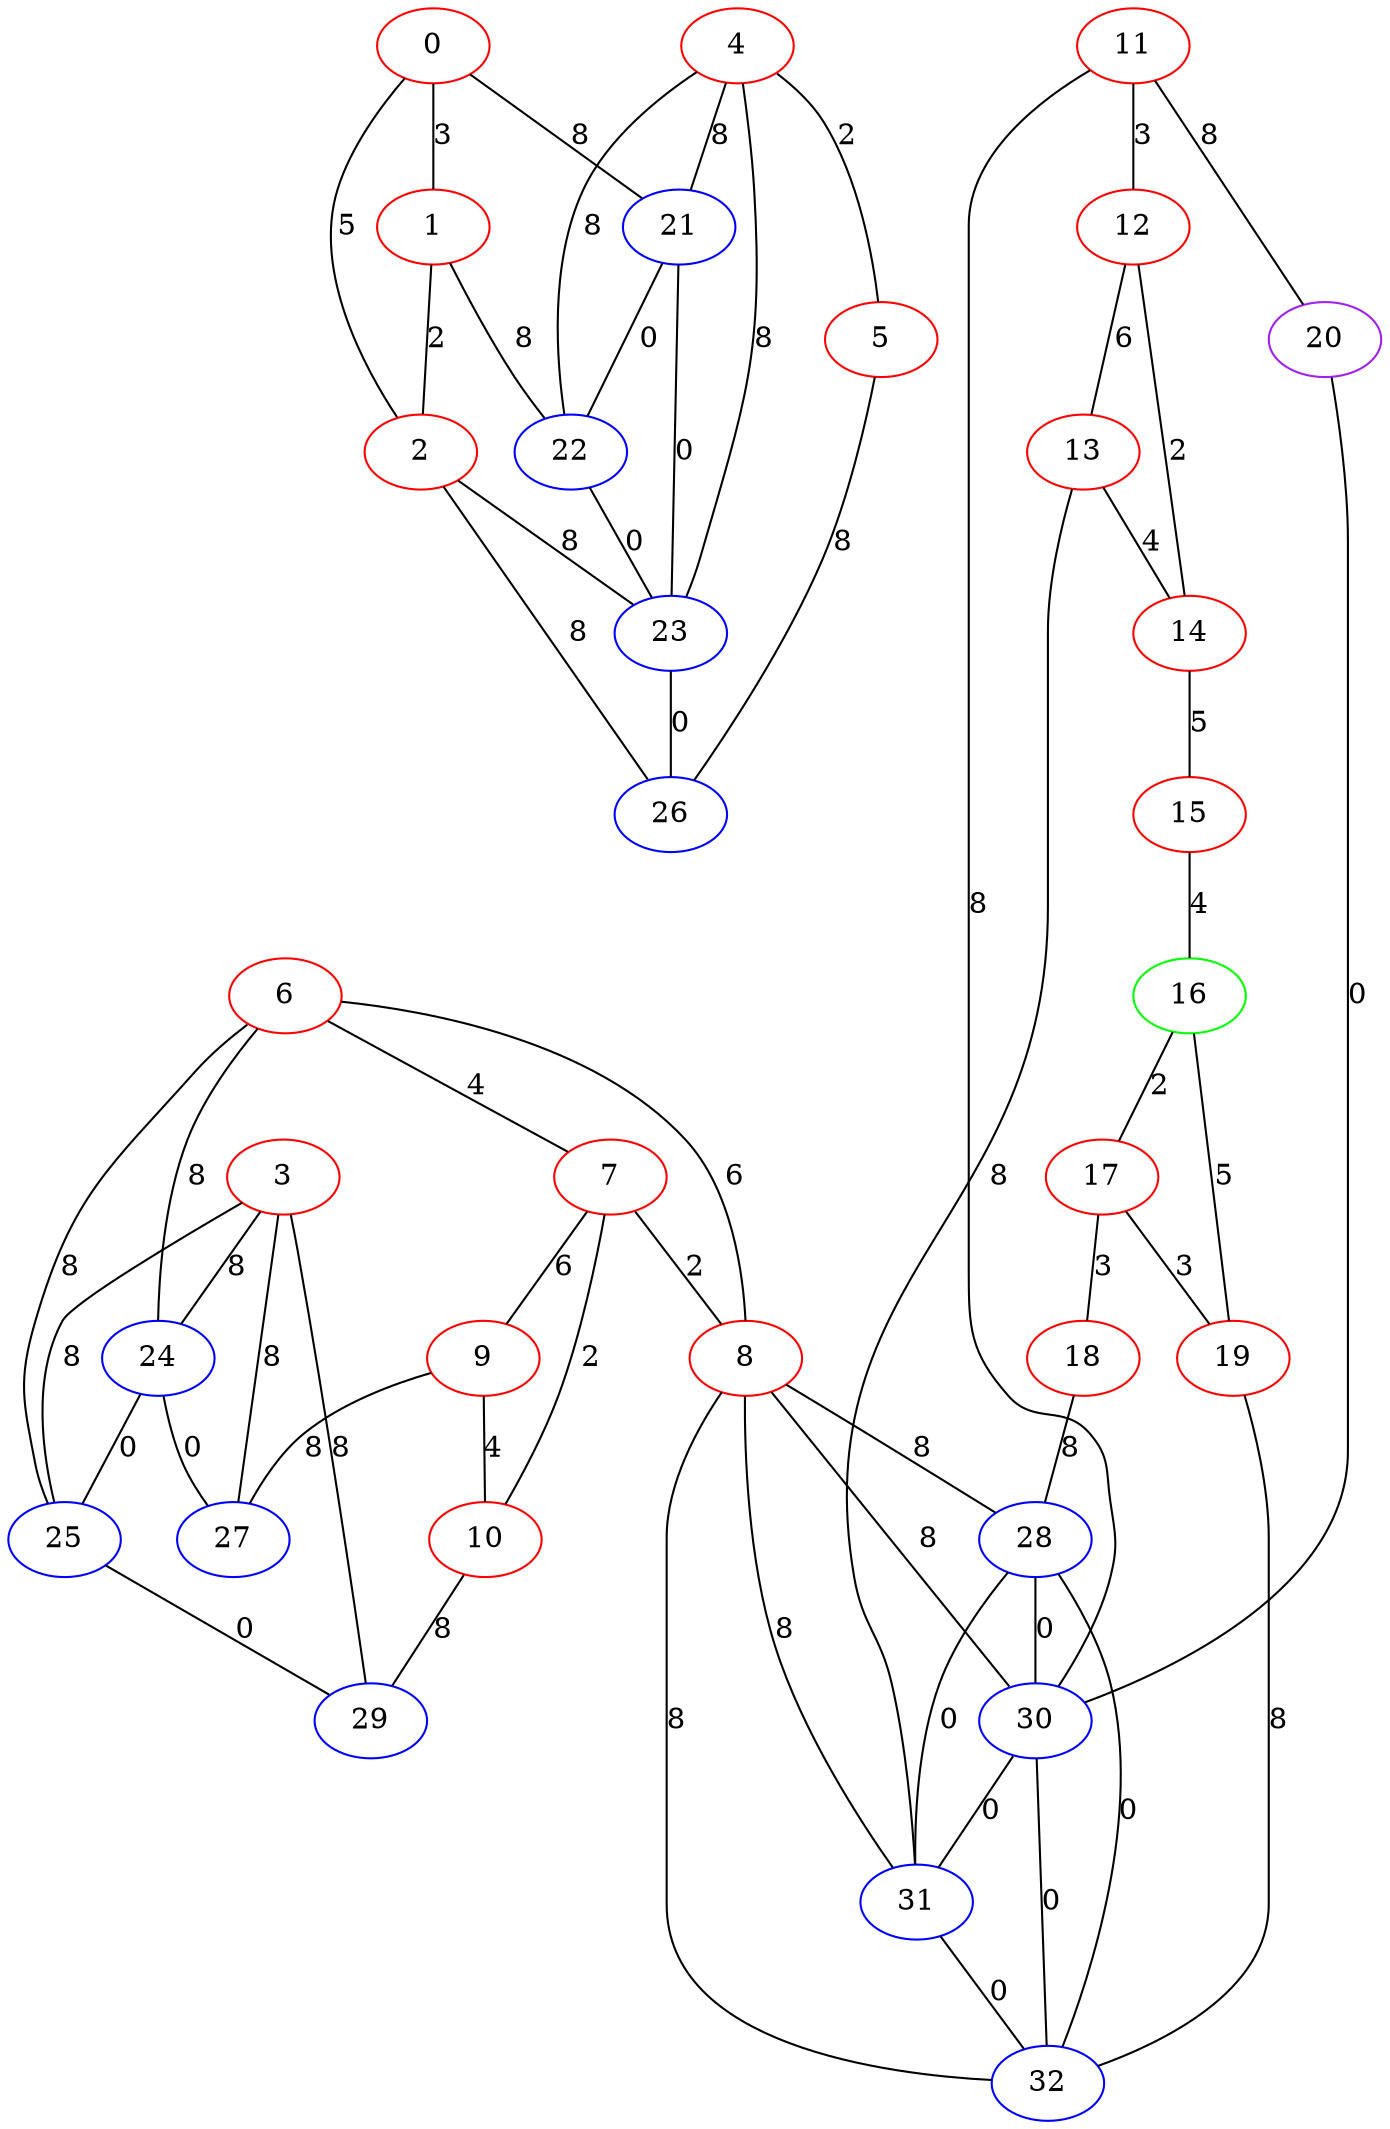 graph "" {
0 [color=red, weight=1];
1 [color=red, weight=1];
2 [color=red, weight=1];
3 [color=red, weight=1];
4 [color=red, weight=1];
5 [color=red, weight=1];
6 [color=red, weight=1];
7 [color=red, weight=1];
8 [color=red, weight=1];
9 [color=red, weight=1];
10 [color=red, weight=1];
11 [color=red, weight=1];
12 [color=red, weight=1];
13 [color=red, weight=1];
14 [color=red, weight=1];
15 [color=red, weight=1];
16 [color=green, weight=2];
17 [color=red, weight=1];
18 [color=red, weight=1];
19 [color=red, weight=1];
20 [color=purple, weight=4];
21 [color=blue, weight=3];
22 [color=blue, weight=3];
23 [color=blue, weight=3];
24 [color=blue, weight=3];
25 [color=blue, weight=3];
26 [color=blue, weight=3];
27 [color=blue, weight=3];
28 [color=blue, weight=3];
29 [color=blue, weight=3];
30 [color=blue, weight=3];
31 [color=blue, weight=3];
32 [color=blue, weight=3];
0 -- 1  [key=0, label=3];
0 -- 2  [key=0, label=5];
0 -- 21  [key=0, label=8];
1 -- 2  [key=0, label=2];
1 -- 22  [key=0, label=8];
2 -- 26  [key=0, label=8];
2 -- 23  [key=0, label=8];
3 -- 24  [key=0, label=8];
3 -- 25  [key=0, label=8];
3 -- 27  [key=0, label=8];
3 -- 29  [key=0, label=8];
4 -- 23  [key=0, label=8];
4 -- 5  [key=0, label=2];
4 -- 22  [key=0, label=8];
4 -- 21  [key=0, label=8];
5 -- 26  [key=0, label=8];
6 -- 8  [key=0, label=6];
6 -- 24  [key=0, label=8];
6 -- 25  [key=0, label=8];
6 -- 7  [key=0, label=4];
7 -- 8  [key=0, label=2];
7 -- 9  [key=0, label=6];
7 -- 10  [key=0, label=2];
8 -- 32  [key=0, label=8];
8 -- 28  [key=0, label=8];
8 -- 30  [key=0, label=8];
8 -- 31  [key=0, label=8];
9 -- 10  [key=0, label=4];
9 -- 27  [key=0, label=8];
10 -- 29  [key=0, label=8];
11 -- 20  [key=0, label=8];
11 -- 12  [key=0, label=3];
11 -- 30  [key=0, label=8];
12 -- 13  [key=0, label=6];
12 -- 14  [key=0, label=2];
13 -- 14  [key=0, label=4];
13 -- 31  [key=0, label=8];
14 -- 15  [key=0, label=5];
15 -- 16  [key=0, label=4];
16 -- 17  [key=0, label=2];
16 -- 19  [key=0, label=5];
17 -- 18  [key=0, label=3];
17 -- 19  [key=0, label=3];
18 -- 28  [key=0, label=8];
19 -- 32  [key=0, label=8];
20 -- 30  [key=0, label=0];
21 -- 22  [key=0, label=0];
21 -- 23  [key=0, label=0];
22 -- 23  [key=0, label=0];
23 -- 26  [key=0, label=0];
24 -- 25  [key=0, label=0];
24 -- 27  [key=0, label=0];
25 -- 29  [key=0, label=0];
28 -- 32  [key=0, label=0];
28 -- 30  [key=0, label=0];
28 -- 31  [key=0, label=0];
30 -- 32  [key=0, label=0];
30 -- 31  [key=0, label=0];
31 -- 32  [key=0, label=0];
}
